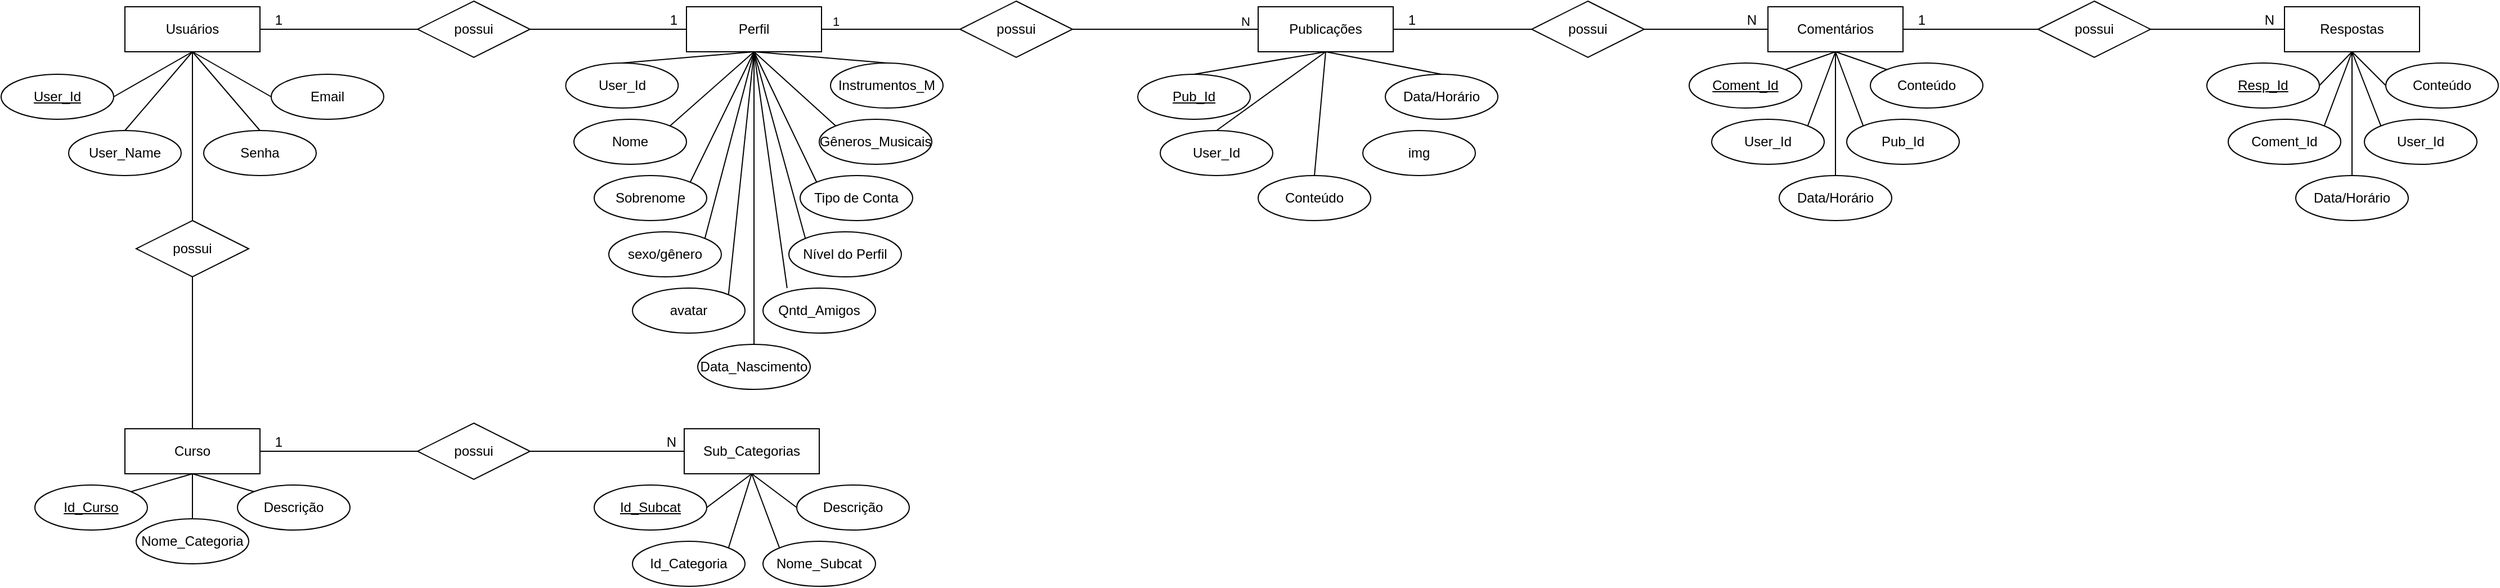 <mxfile version="21.1.7" type="device">
  <diagram name="Página-1" id="--PFs3C-LNsf1QlrHgfZ">
    <mxGraphModel dx="1257" dy="671" grid="1" gridSize="10" guides="1" tooltips="1" connect="1" arrows="1" fold="1" page="1" pageScale="1" pageWidth="827" pageHeight="1169" math="0" shadow="0">
      <root>
        <mxCell id="0" />
        <mxCell id="1" parent="0" />
        <mxCell id="8TRutvtICGxCqHpXNAIt-1" style="rounded=0;orthogonalLoop=1;jettySize=auto;html=1;exitX=0.5;exitY=1;exitDx=0;exitDy=0;entryX=0.5;entryY=0;entryDx=0;entryDy=0;endArrow=none;endFill=0;" edge="1" parent="1" source="8TRutvtICGxCqHpXNAIt-4" target="8TRutvtICGxCqHpXNAIt-75">
          <mxGeometry relative="1" as="geometry" />
        </mxCell>
        <mxCell id="8TRutvtICGxCqHpXNAIt-2" style="rounded=0;orthogonalLoop=1;jettySize=auto;html=1;exitX=0.5;exitY=1;exitDx=0;exitDy=0;entryX=0;entryY=0.5;entryDx=0;entryDy=0;endArrow=none;endFill=0;" edge="1" parent="1" source="8TRutvtICGxCqHpXNAIt-4" target="8TRutvtICGxCqHpXNAIt-6">
          <mxGeometry relative="1" as="geometry" />
        </mxCell>
        <mxCell id="8TRutvtICGxCqHpXNAIt-3" style="rounded=0;orthogonalLoop=1;jettySize=auto;html=1;exitX=0.5;exitY=1;exitDx=0;exitDy=0;entryX=0.5;entryY=0;entryDx=0;entryDy=0;endArrow=none;endFill=0;" edge="1" parent="1" source="8TRutvtICGxCqHpXNAIt-4" target="8TRutvtICGxCqHpXNAIt-80">
          <mxGeometry relative="1" as="geometry" />
        </mxCell>
        <mxCell id="8TRutvtICGxCqHpXNAIt-4" value="Usuários" style="whiteSpace=wrap;html=1;align=center;" vertex="1" parent="1">
          <mxGeometry x="170" y="390" width="120" height="40" as="geometry" />
        </mxCell>
        <mxCell id="8TRutvtICGxCqHpXNAIt-5" value="User_Id" style="ellipse;whiteSpace=wrap;html=1;align=center;fontStyle=4;" vertex="1" parent="1">
          <mxGeometry x="60" y="450" width="100" height="40" as="geometry" />
        </mxCell>
        <mxCell id="8TRutvtICGxCqHpXNAIt-6" value="Email" style="ellipse;whiteSpace=wrap;html=1;align=center;" vertex="1" parent="1">
          <mxGeometry x="300" y="450" width="100" height="40" as="geometry" />
        </mxCell>
        <mxCell id="8TRutvtICGxCqHpXNAIt-7" value="Senha" style="ellipse;whiteSpace=wrap;html=1;align=center;" vertex="1" parent="1">
          <mxGeometry x="240" y="500" width="100" height="40" as="geometry" />
        </mxCell>
        <mxCell id="8TRutvtICGxCqHpXNAIt-8" value="" style="endArrow=none;html=1;rounded=0;exitX=1;exitY=0.5;exitDx=0;exitDy=0;entryX=0.5;entryY=1;entryDx=0;entryDy=0;" edge="1" parent="1" source="8TRutvtICGxCqHpXNAIt-5" target="8TRutvtICGxCqHpXNAIt-4">
          <mxGeometry relative="1" as="geometry">
            <mxPoint x="350" y="370" as="sourcePoint" />
            <mxPoint x="510" y="370" as="targetPoint" />
          </mxGeometry>
        </mxCell>
        <mxCell id="8TRutvtICGxCqHpXNAIt-9" value="" style="endArrow=none;html=1;rounded=0;exitX=0.5;exitY=0;exitDx=0;exitDy=0;entryX=0.5;entryY=1;entryDx=0;entryDy=0;" edge="1" parent="1" source="8TRutvtICGxCqHpXNAIt-7" target="8TRutvtICGxCqHpXNAIt-4">
          <mxGeometry relative="1" as="geometry">
            <mxPoint x="680" y="290" as="sourcePoint" />
            <mxPoint x="840" y="290" as="targetPoint" />
          </mxGeometry>
        </mxCell>
        <mxCell id="8TRutvtICGxCqHpXNAIt-10" value="Curso" style="whiteSpace=wrap;html=1;align=center;" vertex="1" parent="1">
          <mxGeometry x="170" y="765" width="120" height="40" as="geometry" />
        </mxCell>
        <mxCell id="8TRutvtICGxCqHpXNAIt-11" value="Id_Curso" style="ellipse;whiteSpace=wrap;html=1;align=center;fontStyle=4;" vertex="1" parent="1">
          <mxGeometry x="90" y="815" width="100" height="40" as="geometry" />
        </mxCell>
        <mxCell id="8TRutvtICGxCqHpXNAIt-12" value="Descrição" style="ellipse;whiteSpace=wrap;html=1;align=center;" vertex="1" parent="1">
          <mxGeometry x="270" y="815" width="100" height="40" as="geometry" />
        </mxCell>
        <mxCell id="8TRutvtICGxCqHpXNAIt-13" value="Nome_Categoria" style="ellipse;whiteSpace=wrap;html=1;align=center;" vertex="1" parent="1">
          <mxGeometry x="180" y="845" width="100" height="40" as="geometry" />
        </mxCell>
        <mxCell id="8TRutvtICGxCqHpXNAIt-14" value="" style="endArrow=none;html=1;rounded=0;exitX=1;exitY=0;exitDx=0;exitDy=0;entryX=0.5;entryY=1;entryDx=0;entryDy=0;" edge="1" parent="1" source="8TRutvtICGxCqHpXNAIt-11" target="8TRutvtICGxCqHpXNAIt-10">
          <mxGeometry relative="1" as="geometry">
            <mxPoint x="680" y="715" as="sourcePoint" />
            <mxPoint x="840" y="715" as="targetPoint" />
          </mxGeometry>
        </mxCell>
        <mxCell id="8TRutvtICGxCqHpXNAIt-15" value="" style="endArrow=none;html=1;rounded=0;exitX=0.5;exitY=0;exitDx=0;exitDy=0;entryX=0.5;entryY=1;entryDx=0;entryDy=0;" edge="1" parent="1" source="8TRutvtICGxCqHpXNAIt-13" target="8TRutvtICGxCqHpXNAIt-10">
          <mxGeometry relative="1" as="geometry">
            <mxPoint x="680" y="715" as="sourcePoint" />
            <mxPoint x="840" y="715" as="targetPoint" />
          </mxGeometry>
        </mxCell>
        <mxCell id="8TRutvtICGxCqHpXNAIt-16" value="" style="endArrow=none;html=1;rounded=0;exitX=0;exitY=0;exitDx=0;exitDy=0;entryX=0.5;entryY=1;entryDx=0;entryDy=0;" edge="1" parent="1" source="8TRutvtICGxCqHpXNAIt-12" target="8TRutvtICGxCqHpXNAIt-10">
          <mxGeometry relative="1" as="geometry">
            <mxPoint x="680" y="715" as="sourcePoint" />
            <mxPoint x="840" y="715" as="targetPoint" />
          </mxGeometry>
        </mxCell>
        <mxCell id="8TRutvtICGxCqHpXNAIt-17" value="Sub_Categorias" style="whiteSpace=wrap;html=1;align=center;" vertex="1" parent="1">
          <mxGeometry x="667" y="765" width="120" height="40" as="geometry" />
        </mxCell>
        <mxCell id="8TRutvtICGxCqHpXNAIt-18" value="Id_Subcat" style="ellipse;whiteSpace=wrap;html=1;align=center;fontStyle=4;" vertex="1" parent="1">
          <mxGeometry x="587" y="815" width="100" height="40" as="geometry" />
        </mxCell>
        <mxCell id="8TRutvtICGxCqHpXNAIt-19" value="Id_Categoria" style="ellipse;whiteSpace=wrap;html=1;align=center;" vertex="1" parent="1">
          <mxGeometry x="621" y="865" width="100" height="40" as="geometry" />
        </mxCell>
        <mxCell id="8TRutvtICGxCqHpXNAIt-20" value="Nome_Subcat" style="ellipse;whiteSpace=wrap;html=1;align=center;" vertex="1" parent="1">
          <mxGeometry x="737" y="865" width="100" height="40" as="geometry" />
        </mxCell>
        <mxCell id="8TRutvtICGxCqHpXNAIt-21" value="Descrição" style="ellipse;whiteSpace=wrap;html=1;align=center;" vertex="1" parent="1">
          <mxGeometry x="767" y="815" width="100" height="40" as="geometry" />
        </mxCell>
        <mxCell id="8TRutvtICGxCqHpXNAIt-22" value="" style="endArrow=none;html=1;rounded=0;exitX=1;exitY=0.5;exitDx=0;exitDy=0;entryX=0.5;entryY=1;entryDx=0;entryDy=0;" edge="1" parent="1" source="8TRutvtICGxCqHpXNAIt-18" target="8TRutvtICGxCqHpXNAIt-17">
          <mxGeometry relative="1" as="geometry">
            <mxPoint x="837" y="595" as="sourcePoint" />
            <mxPoint x="727" y="805" as="targetPoint" />
          </mxGeometry>
        </mxCell>
        <mxCell id="8TRutvtICGxCqHpXNAIt-23" value="" style="endArrow=none;html=1;rounded=0;exitX=1;exitY=0;exitDx=0;exitDy=0;entryX=0.5;entryY=1;entryDx=0;entryDy=0;" edge="1" parent="1" source="8TRutvtICGxCqHpXNAIt-19" target="8TRutvtICGxCqHpXNAIt-17">
          <mxGeometry relative="1" as="geometry">
            <mxPoint x="837" y="595" as="sourcePoint" />
            <mxPoint x="997" y="595" as="targetPoint" />
          </mxGeometry>
        </mxCell>
        <mxCell id="8TRutvtICGxCqHpXNAIt-24" value="" style="endArrow=none;html=1;rounded=0;exitX=0;exitY=0;exitDx=0;exitDy=0;entryX=0.5;entryY=1;entryDx=0;entryDy=0;" edge="1" parent="1" source="8TRutvtICGxCqHpXNAIt-20" target="8TRutvtICGxCqHpXNAIt-17">
          <mxGeometry relative="1" as="geometry">
            <mxPoint x="837" y="595" as="sourcePoint" />
            <mxPoint x="997" y="595" as="targetPoint" />
          </mxGeometry>
        </mxCell>
        <mxCell id="8TRutvtICGxCqHpXNAIt-25" value="" style="endArrow=none;html=1;rounded=0;exitX=0;exitY=0.5;exitDx=0;exitDy=0;entryX=0.5;entryY=1;entryDx=0;entryDy=0;" edge="1" parent="1" source="8TRutvtICGxCqHpXNAIt-21" target="8TRutvtICGxCqHpXNAIt-17">
          <mxGeometry relative="1" as="geometry">
            <mxPoint x="837" y="595" as="sourcePoint" />
            <mxPoint x="997" y="595" as="targetPoint" />
          </mxGeometry>
        </mxCell>
        <mxCell id="8TRutvtICGxCqHpXNAIt-26" style="rounded=0;orthogonalLoop=1;jettySize=auto;html=1;exitX=0.5;exitY=0;exitDx=0;exitDy=0;entryX=0.5;entryY=1;entryDx=0;entryDy=0;endArrow=none;endFill=0;" edge="1" parent="1" source="8TRutvtICGxCqHpXNAIt-30" target="8TRutvtICGxCqHpXNAIt-33">
          <mxGeometry relative="1" as="geometry" />
        </mxCell>
        <mxCell id="8TRutvtICGxCqHpXNAIt-27" style="rounded=0;orthogonalLoop=1;jettySize=auto;html=1;exitX=0.5;exitY=0;exitDx=0;exitDy=0;entryX=0.5;entryY=1;entryDx=0;entryDy=0;endArrow=none;endFill=0;" edge="1" parent="1" source="8TRutvtICGxCqHpXNAIt-30" target="8TRutvtICGxCqHpXNAIt-76">
          <mxGeometry relative="1" as="geometry" />
        </mxCell>
        <mxCell id="8TRutvtICGxCqHpXNAIt-28" style="rounded=0;orthogonalLoop=1;jettySize=auto;html=1;exitX=0.5;exitY=0;exitDx=0;exitDy=0;entryX=0.5;entryY=1;entryDx=0;entryDy=0;endArrow=none;endFill=0;" edge="1" parent="1" source="8TRutvtICGxCqHpXNAIt-30" target="8TRutvtICGxCqHpXNAIt-35">
          <mxGeometry relative="1" as="geometry" />
        </mxCell>
        <mxCell id="8TRutvtICGxCqHpXNAIt-29" style="rounded=0;orthogonalLoop=1;jettySize=auto;html=1;exitX=0.5;exitY=0;exitDx=0;exitDy=0;entryX=0.5;entryY=1;entryDx=0;entryDy=0;endArrow=none;endFill=0;" edge="1" parent="1" source="8TRutvtICGxCqHpXNAIt-30" target="8TRutvtICGxCqHpXNAIt-40">
          <mxGeometry relative="1" as="geometry" />
        </mxCell>
        <mxCell id="8TRutvtICGxCqHpXNAIt-30" value="Publicações" style="whiteSpace=wrap;html=1;align=center;direction=west;" vertex="1" parent="1">
          <mxGeometry x="1177" y="390" width="120" height="40" as="geometry" />
        </mxCell>
        <mxCell id="8TRutvtICGxCqHpXNAIt-31" style="edgeStyle=none;rounded=0;orthogonalLoop=1;jettySize=auto;html=1;exitX=0.5;exitY=1;exitDx=0;exitDy=0;entryX=0.5;entryY=1;entryDx=0;entryDy=0;endArrow=none;endFill=0;" edge="1" parent="1" source="8TRutvtICGxCqHpXNAIt-32" target="8TRutvtICGxCqHpXNAIt-77">
          <mxGeometry relative="1" as="geometry" />
        </mxCell>
        <mxCell id="8TRutvtICGxCqHpXNAIt-32" value="Comentários&lt;span style=&quot;color: rgba(0, 0, 0, 0); font-family: monospace; font-size: 0px; text-align: start;&quot;&gt;%3CmxGraphModel%3E%3Croot%3E%3CmxCell%20id%3D%220%22%2F%3E%3CmxCell%20id%3D%221%22%20parent%3D%220%22%2F%3E%3CmxCell%20id%3D%222%22%20value%3D%22Sub_Cat%22%20style%3D%22whiteSpace%3Dwrap%3Bhtml%3D1%3Balign%3Dcenter%3B%22%20vertex%3D%221%22%20parent%3D%221%22%3E%3CmxGeometry%20x%3D%22460%22%20y%3D%22820%22%20width%3D%22120%22%20height%3D%2240%22%20as%3D%22geometry%22%2F%3E%3C%2FmxCell%3E%3C%2Froot%3E%3C%2FmxGraphModel%3E&lt;/span&gt;" style="whiteSpace=wrap;html=1;align=center;" vertex="1" parent="1">
          <mxGeometry x="1630" y="390" width="120" height="40" as="geometry" />
        </mxCell>
        <mxCell id="8TRutvtICGxCqHpXNAIt-33" value="Pub_Id" style="ellipse;whiteSpace=wrap;html=1;align=center;fontStyle=4;direction=west;" vertex="1" parent="1">
          <mxGeometry x="1070" y="450" width="100" height="40" as="geometry" />
        </mxCell>
        <mxCell id="8TRutvtICGxCqHpXNAIt-34" value="Coment_Id" style="ellipse;whiteSpace=wrap;html=1;align=center;fontStyle=4;" vertex="1" parent="1">
          <mxGeometry x="1560" y="440" width="100" height="40" as="geometry" />
        </mxCell>
        <mxCell id="8TRutvtICGxCqHpXNAIt-35" value="User_Id" style="ellipse;whiteSpace=wrap;html=1;align=center;direction=west;" vertex="1" parent="1">
          <mxGeometry x="1090" y="500" width="100" height="40" as="geometry" />
        </mxCell>
        <mxCell id="8TRutvtICGxCqHpXNAIt-36" value="img" style="ellipse;whiteSpace=wrap;html=1;align=center;direction=west;" vertex="1" parent="1">
          <mxGeometry x="1270" y="500" width="100" height="40" as="geometry" />
        </mxCell>
        <mxCell id="8TRutvtICGxCqHpXNAIt-37" value="Conteúdo" style="ellipse;whiteSpace=wrap;html=1;align=center;" vertex="1" parent="1">
          <mxGeometry x="1721" y="440" width="100" height="40" as="geometry" />
        </mxCell>
        <mxCell id="8TRutvtICGxCqHpXNAIt-38" value="Pub_Id" style="ellipse;whiteSpace=wrap;html=1;align=center;" vertex="1" parent="1">
          <mxGeometry x="1700" y="490" width="100" height="40" as="geometry" />
        </mxCell>
        <mxCell id="8TRutvtICGxCqHpXNAIt-39" value="User_Id" style="ellipse;whiteSpace=wrap;html=1;align=center;" vertex="1" parent="1">
          <mxGeometry x="1580" y="490" width="100" height="40" as="geometry" />
        </mxCell>
        <mxCell id="8TRutvtICGxCqHpXNAIt-40" value="Conteúdo" style="ellipse;whiteSpace=wrap;html=1;align=center;direction=west;" vertex="1" parent="1">
          <mxGeometry x="1177" y="540" width="100" height="40" as="geometry" />
        </mxCell>
        <mxCell id="8TRutvtICGxCqHpXNAIt-41" value="" style="endArrow=none;html=1;rounded=0;exitX=1;exitY=0;exitDx=0;exitDy=0;entryX=0.5;entryY=1;entryDx=0;entryDy=0;" edge="1" parent="1" source="8TRutvtICGxCqHpXNAIt-34" target="8TRutvtICGxCqHpXNAIt-32">
          <mxGeometry relative="1" as="geometry">
            <mxPoint x="1310" y="320" as="sourcePoint" />
            <mxPoint x="1470" y="320" as="targetPoint" />
          </mxGeometry>
        </mxCell>
        <mxCell id="8TRutvtICGxCqHpXNAIt-42" value="" style="endArrow=none;html=1;rounded=0;exitX=1;exitY=0;exitDx=0;exitDy=0;entryX=0.5;entryY=1;entryDx=0;entryDy=0;" edge="1" parent="1" source="8TRutvtICGxCqHpXNAIt-39" target="8TRutvtICGxCqHpXNAIt-32">
          <mxGeometry relative="1" as="geometry">
            <mxPoint x="1310" y="320" as="sourcePoint" />
            <mxPoint x="1470" y="320" as="targetPoint" />
          </mxGeometry>
        </mxCell>
        <mxCell id="8TRutvtICGxCqHpXNAIt-43" value="" style="endArrow=none;html=1;rounded=0;exitX=0;exitY=0;exitDx=0;exitDy=0;entryX=0.5;entryY=1;entryDx=0;entryDy=0;" edge="1" parent="1" source="8TRutvtICGxCqHpXNAIt-38" target="8TRutvtICGxCqHpXNAIt-32">
          <mxGeometry relative="1" as="geometry">
            <mxPoint x="1310" y="320" as="sourcePoint" />
            <mxPoint x="1470" y="320" as="targetPoint" />
          </mxGeometry>
        </mxCell>
        <mxCell id="8TRutvtICGxCqHpXNAIt-44" value="" style="endArrow=none;html=1;rounded=0;exitX=0;exitY=0;exitDx=0;exitDy=0;entryX=0.5;entryY=1;entryDx=0;entryDy=0;" edge="1" parent="1" source="8TRutvtICGxCqHpXNAIt-37" target="8TRutvtICGxCqHpXNAIt-32">
          <mxGeometry relative="1" as="geometry">
            <mxPoint x="1310" y="320" as="sourcePoint" />
            <mxPoint x="1470" y="320" as="targetPoint" />
          </mxGeometry>
        </mxCell>
        <mxCell id="8TRutvtICGxCqHpXNAIt-45" value="possui" style="shape=rhombus;perimeter=rhombusPerimeter;whiteSpace=wrap;html=1;align=center;" vertex="1" parent="1">
          <mxGeometry x="430" y="760" width="100" height="50" as="geometry" />
        </mxCell>
        <mxCell id="8TRutvtICGxCqHpXNAIt-46" value="" style="endArrow=none;html=1;rounded=0;entryX=1;entryY=0.5;entryDx=0;entryDy=0;exitX=0;exitY=0.5;exitDx=0;exitDy=0;" edge="1" parent="1" source="8TRutvtICGxCqHpXNAIt-45" target="8TRutvtICGxCqHpXNAIt-10">
          <mxGeometry relative="1" as="geometry">
            <mxPoint x="464" y="735" as="sourcePoint" />
            <mxPoint x="304" y="735" as="targetPoint" />
          </mxGeometry>
        </mxCell>
        <mxCell id="8TRutvtICGxCqHpXNAIt-47" value="1" style="resizable=0;html=1;align=right;verticalAlign=bottom;" connectable="0" vertex="1" parent="8TRutvtICGxCqHpXNAIt-46">
          <mxGeometry x="1" relative="1" as="geometry">
            <mxPoint x="20" as="offset" />
          </mxGeometry>
        </mxCell>
        <mxCell id="8TRutvtICGxCqHpXNAIt-48" value="" style="endArrow=none;html=1;rounded=0;exitX=1;exitY=0.5;exitDx=0;exitDy=0;entryX=0;entryY=0.5;entryDx=0;entryDy=0;" edge="1" parent="1" source="8TRutvtICGxCqHpXNAIt-45" target="8TRutvtICGxCqHpXNAIt-17">
          <mxGeometry relative="1" as="geometry">
            <mxPoint x="430" y="685" as="sourcePoint" />
            <mxPoint x="590" y="685" as="targetPoint" />
          </mxGeometry>
        </mxCell>
        <mxCell id="8TRutvtICGxCqHpXNAIt-49" value="N" style="resizable=0;html=1;align=right;verticalAlign=bottom;" connectable="0" vertex="1" parent="8TRutvtICGxCqHpXNAIt-48">
          <mxGeometry x="1" relative="1" as="geometry">
            <mxPoint x="-7" as="offset" />
          </mxGeometry>
        </mxCell>
        <mxCell id="8TRutvtICGxCqHpXNAIt-109" style="rounded=0;orthogonalLoop=1;jettySize=auto;html=1;exitX=1;exitY=0.5;exitDx=0;exitDy=0;entryX=1;entryY=0.5;entryDx=0;entryDy=0;endArrow=none;endFill=0;" edge="1" parent="1" source="8TRutvtICGxCqHpXNAIt-50" target="8TRutvtICGxCqHpXNAIt-98">
          <mxGeometry relative="1" as="geometry" />
        </mxCell>
        <mxCell id="8TRutvtICGxCqHpXNAIt-50" value="possui" style="shape=rhombus;perimeter=rhombusPerimeter;whiteSpace=wrap;html=1;align=center;" vertex="1" parent="1">
          <mxGeometry x="430" y="385" width="100" height="50" as="geometry" />
        </mxCell>
        <mxCell id="8TRutvtICGxCqHpXNAIt-51" value="" style="endArrow=none;html=1;rounded=0;entryX=1;entryY=0.5;entryDx=0;entryDy=0;" edge="1" parent="1" target="8TRutvtICGxCqHpXNAIt-4">
          <mxGeometry relative="1" as="geometry">
            <mxPoint x="430" y="410" as="sourcePoint" />
            <mxPoint x="440" y="420" as="targetPoint" />
          </mxGeometry>
        </mxCell>
        <mxCell id="8TRutvtICGxCqHpXNAIt-52" value="1" style="resizable=0;html=1;align=right;verticalAlign=bottom;" connectable="0" vertex="1" parent="8TRutvtICGxCqHpXNAIt-51">
          <mxGeometry x="1" relative="1" as="geometry">
            <mxPoint x="20" as="offset" />
          </mxGeometry>
        </mxCell>
        <mxCell id="8TRutvtICGxCqHpXNAIt-55" value="possui" style="shape=rhombus;perimeter=rhombusPerimeter;whiteSpace=wrap;html=1;align=center;" vertex="1" parent="1">
          <mxGeometry x="1420" y="385" width="100" height="50" as="geometry" />
        </mxCell>
        <mxCell id="8TRutvtICGxCqHpXNAIt-56" value="" style="endArrow=none;html=1;rounded=0;entryX=0;entryY=0.5;entryDx=0;entryDy=0;exitX=0;exitY=0.5;exitDx=0;exitDy=0;" edge="1" parent="1" source="8TRutvtICGxCqHpXNAIt-55" target="8TRutvtICGxCqHpXNAIt-30">
          <mxGeometry relative="1" as="geometry">
            <mxPoint x="1410" y="430" as="sourcePoint" />
            <mxPoint x="1250" y="430" as="targetPoint" />
          </mxGeometry>
        </mxCell>
        <mxCell id="8TRutvtICGxCqHpXNAIt-57" value="1" style="resizable=0;html=1;align=right;verticalAlign=bottom;" connectable="0" vertex="1" parent="8TRutvtICGxCqHpXNAIt-56">
          <mxGeometry x="1" relative="1" as="geometry">
            <mxPoint x="20" as="offset" />
          </mxGeometry>
        </mxCell>
        <mxCell id="8TRutvtICGxCqHpXNAIt-58" value="" style="endArrow=none;html=1;rounded=0;exitX=1;exitY=0.5;exitDx=0;exitDy=0;entryX=0;entryY=0.5;entryDx=0;entryDy=0;" edge="1" parent="1" source="8TRutvtICGxCqHpXNAIt-55" target="8TRutvtICGxCqHpXNAIt-32">
          <mxGeometry relative="1" as="geometry">
            <mxPoint x="1250" y="430" as="sourcePoint" />
            <mxPoint x="1410" y="430" as="targetPoint" />
          </mxGeometry>
        </mxCell>
        <mxCell id="8TRutvtICGxCqHpXNAIt-59" value="N" style="resizable=0;html=1;align=right;verticalAlign=bottom;" connectable="0" vertex="1" parent="8TRutvtICGxCqHpXNAIt-58">
          <mxGeometry x="1" relative="1" as="geometry">
            <mxPoint x="-10" as="offset" />
          </mxGeometry>
        </mxCell>
        <mxCell id="8TRutvtICGxCqHpXNAIt-60" style="edgeStyle=none;rounded=0;orthogonalLoop=1;jettySize=auto;html=1;exitX=0.5;exitY=1;exitDx=0;exitDy=0;entryX=0.5;entryY=1;entryDx=0;entryDy=0;endArrow=none;endFill=0;" edge="1" parent="1" source="8TRutvtICGxCqHpXNAIt-61" target="8TRutvtICGxCqHpXNAIt-78">
          <mxGeometry relative="1" as="geometry" />
        </mxCell>
        <mxCell id="8TRutvtICGxCqHpXNAIt-61" value="Respostas" style="whiteSpace=wrap;html=1;align=center;" vertex="1" parent="1">
          <mxGeometry x="2089" y="390" width="120" height="40" as="geometry" />
        </mxCell>
        <mxCell id="8TRutvtICGxCqHpXNAIt-62" value="Resp_Id" style="ellipse;whiteSpace=wrap;html=1;align=center;fontStyle=4;" vertex="1" parent="1">
          <mxGeometry x="2020" y="440" width="100" height="40" as="geometry" />
        </mxCell>
        <mxCell id="8TRutvtICGxCqHpXNAIt-63" value="Coment_Id" style="ellipse;whiteSpace=wrap;html=1;align=center;" vertex="1" parent="1">
          <mxGeometry x="2039" y="490" width="100" height="40" as="geometry" />
        </mxCell>
        <mxCell id="8TRutvtICGxCqHpXNAIt-64" value="User_Id" style="ellipse;whiteSpace=wrap;html=1;align=center;" vertex="1" parent="1">
          <mxGeometry x="2160" y="490" width="100" height="40" as="geometry" />
        </mxCell>
        <mxCell id="8TRutvtICGxCqHpXNAIt-65" value="Conteúdo" style="ellipse;whiteSpace=wrap;html=1;align=center;" vertex="1" parent="1">
          <mxGeometry x="2179" y="440" width="100" height="40" as="geometry" />
        </mxCell>
        <mxCell id="8TRutvtICGxCqHpXNAIt-66" value="" style="endArrow=none;html=1;rounded=0;exitX=1;exitY=0.5;exitDx=0;exitDy=0;entryX=0.5;entryY=1;entryDx=0;entryDy=0;" edge="1" parent="1" source="8TRutvtICGxCqHpXNAIt-62" target="8TRutvtICGxCqHpXNAIt-61">
          <mxGeometry relative="1" as="geometry">
            <mxPoint x="1469" y="320" as="sourcePoint" />
            <mxPoint x="1629" y="320" as="targetPoint" />
          </mxGeometry>
        </mxCell>
        <mxCell id="8TRutvtICGxCqHpXNAIt-67" value="" style="endArrow=none;html=1;rounded=0;exitX=0;exitY=0.5;exitDx=0;exitDy=0;entryX=0.5;entryY=1;entryDx=0;entryDy=0;" edge="1" parent="1" source="8TRutvtICGxCqHpXNAIt-65" target="8TRutvtICGxCqHpXNAIt-61">
          <mxGeometry relative="1" as="geometry">
            <mxPoint x="1469" y="320" as="sourcePoint" />
            <mxPoint x="1629" y="320" as="targetPoint" />
          </mxGeometry>
        </mxCell>
        <mxCell id="8TRutvtICGxCqHpXNAIt-68" value="" style="endArrow=none;html=1;rounded=0;exitX=1;exitY=0;exitDx=0;exitDy=0;entryX=0.5;entryY=1;entryDx=0;entryDy=0;" edge="1" parent="1" source="8TRutvtICGxCqHpXNAIt-63" target="8TRutvtICGxCqHpXNAIt-61">
          <mxGeometry relative="1" as="geometry">
            <mxPoint x="1469" y="320" as="sourcePoint" />
            <mxPoint x="2149" y="440" as="targetPoint" />
          </mxGeometry>
        </mxCell>
        <mxCell id="8TRutvtICGxCqHpXNAIt-69" value="" style="endArrow=none;html=1;rounded=0;exitX=0;exitY=0;exitDx=0;exitDy=0;entryX=0.5;entryY=1;entryDx=0;entryDy=0;" edge="1" parent="1" source="8TRutvtICGxCqHpXNAIt-64" target="8TRutvtICGxCqHpXNAIt-61">
          <mxGeometry relative="1" as="geometry">
            <mxPoint x="1469" y="320" as="sourcePoint" />
            <mxPoint x="1629" y="320" as="targetPoint" />
          </mxGeometry>
        </mxCell>
        <mxCell id="8TRutvtICGxCqHpXNAIt-70" value="" style="endArrow=none;html=1;rounded=0;exitX=1;exitY=0.5;exitDx=0;exitDy=0;" edge="1" parent="1" source="8TRutvtICGxCqHpXNAIt-32">
          <mxGeometry relative="1" as="geometry">
            <mxPoint x="2080" y="490" as="sourcePoint" />
            <mxPoint x="1750" y="410" as="targetPoint" />
            <Array as="points">
              <mxPoint x="1870" y="410" />
            </Array>
          </mxGeometry>
        </mxCell>
        <mxCell id="8TRutvtICGxCqHpXNAIt-71" value="1" style="resizable=0;html=1;align=right;verticalAlign=bottom;" connectable="0" vertex="1" parent="8TRutvtICGxCqHpXNAIt-70">
          <mxGeometry x="1" relative="1" as="geometry">
            <mxPoint x="20" as="offset" />
          </mxGeometry>
        </mxCell>
        <mxCell id="8TRutvtICGxCqHpXNAIt-72" value="possui" style="shape=rhombus;perimeter=rhombusPerimeter;whiteSpace=wrap;html=1;align=center;" vertex="1" parent="1">
          <mxGeometry x="1870" y="385" width="100" height="50" as="geometry" />
        </mxCell>
        <mxCell id="8TRutvtICGxCqHpXNAIt-73" value="" style="endArrow=none;html=1;rounded=0;exitX=1;exitY=0.5;exitDx=0;exitDy=0;entryX=0;entryY=0.5;entryDx=0;entryDy=0;" edge="1" parent="1" source="8TRutvtICGxCqHpXNAIt-72" target="8TRutvtICGxCqHpXNAIt-61">
          <mxGeometry relative="1" as="geometry">
            <mxPoint x="1960" y="290" as="sourcePoint" />
            <mxPoint x="2120" y="290" as="targetPoint" />
          </mxGeometry>
        </mxCell>
        <mxCell id="8TRutvtICGxCqHpXNAIt-74" value="N" style="resizable=0;html=1;align=right;verticalAlign=bottom;" connectable="0" vertex="1" parent="8TRutvtICGxCqHpXNAIt-73">
          <mxGeometry x="1" relative="1" as="geometry">
            <mxPoint x="-9" as="offset" />
          </mxGeometry>
        </mxCell>
        <mxCell id="8TRutvtICGxCqHpXNAIt-75" value="User_Name" style="ellipse;whiteSpace=wrap;html=1;align=center;" vertex="1" parent="1">
          <mxGeometry x="120" y="500" width="100" height="40" as="geometry" />
        </mxCell>
        <mxCell id="8TRutvtICGxCqHpXNAIt-76" value="Data/Horário" style="ellipse;whiteSpace=wrap;html=1;align=center;direction=west;" vertex="1" parent="1">
          <mxGeometry x="1290" y="450" width="100" height="40" as="geometry" />
        </mxCell>
        <mxCell id="8TRutvtICGxCqHpXNAIt-77" value="Data/Horário" style="ellipse;whiteSpace=wrap;html=1;align=center;direction=west;" vertex="1" parent="1">
          <mxGeometry x="1640" y="540" width="100" height="40" as="geometry" />
        </mxCell>
        <mxCell id="8TRutvtICGxCqHpXNAIt-78" value="Data/Horário" style="ellipse;whiteSpace=wrap;html=1;align=center;direction=west;" vertex="1" parent="1">
          <mxGeometry x="2099" y="540" width="100" height="40" as="geometry" />
        </mxCell>
        <mxCell id="8TRutvtICGxCqHpXNAIt-79" style="rounded=0;orthogonalLoop=1;jettySize=auto;html=1;exitX=0.5;exitY=1;exitDx=0;exitDy=0;entryX=0.5;entryY=0;entryDx=0;entryDy=0;endArrow=none;endFill=0;" edge="1" parent="1" source="8TRutvtICGxCqHpXNAIt-80" target="8TRutvtICGxCqHpXNAIt-10">
          <mxGeometry relative="1" as="geometry" />
        </mxCell>
        <mxCell id="8TRutvtICGxCqHpXNAIt-80" value="possui" style="shape=rhombus;perimeter=rhombusPerimeter;whiteSpace=wrap;html=1;align=center;" vertex="1" parent="1">
          <mxGeometry x="180" y="580" width="100" height="50" as="geometry" />
        </mxCell>
        <mxCell id="8TRutvtICGxCqHpXNAIt-94" style="rounded=0;orthogonalLoop=1;jettySize=auto;html=1;exitX=0.5;exitY=0;exitDx=0;exitDy=0;entryX=0.5;entryY=1;entryDx=0;entryDy=0;endArrow=none;endFill=0;" edge="1" parent="1" source="8TRutvtICGxCqHpXNAIt-98" target="8TRutvtICGxCqHpXNAIt-99">
          <mxGeometry relative="1" as="geometry" />
        </mxCell>
        <mxCell id="8TRutvtICGxCqHpXNAIt-95" style="rounded=0;orthogonalLoop=1;jettySize=auto;html=1;exitX=0.5;exitY=0;exitDx=0;exitDy=0;entryX=0.5;entryY=1;entryDx=0;entryDy=0;endArrow=none;endFill=0;" edge="1" parent="1" source="8TRutvtICGxCqHpXNAIt-98" target="8TRutvtICGxCqHpXNAIt-107">
          <mxGeometry relative="1" as="geometry" />
        </mxCell>
        <mxCell id="8TRutvtICGxCqHpXNAIt-97" style="rounded=0;orthogonalLoop=1;jettySize=auto;html=1;exitX=0.5;exitY=0;exitDx=0;exitDy=0;entryX=0.5;entryY=1;entryDx=0;entryDy=0;endArrow=none;endFill=0;" edge="1" parent="1" source="8TRutvtICGxCqHpXNAIt-98" target="8TRutvtICGxCqHpXNAIt-102">
          <mxGeometry relative="1" as="geometry" />
        </mxCell>
        <mxCell id="8TRutvtICGxCqHpXNAIt-110" style="rounded=0;orthogonalLoop=1;jettySize=auto;html=1;exitX=0;exitY=0.5;exitDx=0;exitDy=0;entryX=0;entryY=0.5;entryDx=0;entryDy=0;endArrow=none;endFill=0;" edge="1" parent="1" source="8TRutvtICGxCqHpXNAIt-98" target="8TRutvtICGxCqHpXNAIt-104">
          <mxGeometry relative="1" as="geometry" />
        </mxCell>
        <mxCell id="8TRutvtICGxCqHpXNAIt-127" style="edgeStyle=none;shape=connector;rounded=0;orthogonalLoop=1;jettySize=auto;html=1;exitX=0.5;exitY=0;exitDx=0;exitDy=0;entryX=0;entryY=1;entryDx=0;entryDy=0;labelBackgroundColor=default;strokeColor=default;fontFamily=Helvetica;fontSize=11;fontColor=default;endArrow=none;endFill=0;" edge="1" parent="1" source="8TRutvtICGxCqHpXNAIt-98" target="8TRutvtICGxCqHpXNAIt-100">
          <mxGeometry relative="1" as="geometry" />
        </mxCell>
        <mxCell id="8TRutvtICGxCqHpXNAIt-128" style="edgeStyle=none;shape=connector;rounded=0;orthogonalLoop=1;jettySize=auto;html=1;exitX=0.5;exitY=0;exitDx=0;exitDy=0;entryX=0;entryY=1;entryDx=0;entryDy=0;labelBackgroundColor=default;strokeColor=default;fontFamily=Helvetica;fontSize=11;fontColor=default;endArrow=none;endFill=0;" edge="1" parent="1" source="8TRutvtICGxCqHpXNAIt-98" target="8TRutvtICGxCqHpXNAIt-119">
          <mxGeometry relative="1" as="geometry" />
        </mxCell>
        <mxCell id="8TRutvtICGxCqHpXNAIt-129" style="edgeStyle=none;shape=connector;rounded=0;orthogonalLoop=1;jettySize=auto;html=1;exitX=0.5;exitY=0;exitDx=0;exitDy=0;entryX=0;entryY=1;entryDx=0;entryDy=0;labelBackgroundColor=default;strokeColor=default;fontFamily=Helvetica;fontSize=11;fontColor=default;endArrow=none;endFill=0;" edge="1" parent="1" source="8TRutvtICGxCqHpXNAIt-98" target="8TRutvtICGxCqHpXNAIt-121">
          <mxGeometry relative="1" as="geometry" />
        </mxCell>
        <mxCell id="8TRutvtICGxCqHpXNAIt-130" style="edgeStyle=none;shape=connector;rounded=0;orthogonalLoop=1;jettySize=auto;html=1;exitX=0.5;exitY=0;exitDx=0;exitDy=0;entryX=0;entryY=1;entryDx=0;entryDy=0;labelBackgroundColor=default;strokeColor=default;fontFamily=Helvetica;fontSize=11;fontColor=default;endArrow=none;endFill=0;" edge="1" parent="1" source="8TRutvtICGxCqHpXNAIt-98" target="8TRutvtICGxCqHpXNAIt-126">
          <mxGeometry relative="1" as="geometry" />
        </mxCell>
        <mxCell id="8TRutvtICGxCqHpXNAIt-131" style="edgeStyle=none;shape=connector;rounded=0;orthogonalLoop=1;jettySize=auto;html=1;exitX=0.5;exitY=0;exitDx=0;exitDy=0;entryX=1;entryY=1;entryDx=0;entryDy=0;labelBackgroundColor=default;strokeColor=default;fontFamily=Helvetica;fontSize=11;fontColor=default;endArrow=none;endFill=0;" edge="1" parent="1" source="8TRutvtICGxCqHpXNAIt-98" target="8TRutvtICGxCqHpXNAIt-101">
          <mxGeometry relative="1" as="geometry" />
        </mxCell>
        <mxCell id="8TRutvtICGxCqHpXNAIt-132" style="edgeStyle=none;shape=connector;rounded=0;orthogonalLoop=1;jettySize=auto;html=1;exitX=0.5;exitY=0;exitDx=0;exitDy=0;entryX=1;entryY=1;entryDx=0;entryDy=0;labelBackgroundColor=default;strokeColor=default;fontFamily=Helvetica;fontSize=11;fontColor=default;endArrow=none;endFill=0;" edge="1" parent="1" source="8TRutvtICGxCqHpXNAIt-98" target="8TRutvtICGxCqHpXNAIt-120">
          <mxGeometry relative="1" as="geometry" />
        </mxCell>
        <mxCell id="8TRutvtICGxCqHpXNAIt-133" style="edgeStyle=none;shape=connector;rounded=0;orthogonalLoop=1;jettySize=auto;html=1;exitX=0.5;exitY=0;exitDx=0;exitDy=0;entryX=1;entryY=1;entryDx=0;entryDy=0;labelBackgroundColor=default;strokeColor=default;fontFamily=Helvetica;fontSize=11;fontColor=default;endArrow=none;endFill=0;" edge="1" parent="1" source="8TRutvtICGxCqHpXNAIt-98" target="8TRutvtICGxCqHpXNAIt-123">
          <mxGeometry relative="1" as="geometry" />
        </mxCell>
        <mxCell id="8TRutvtICGxCqHpXNAIt-134" style="edgeStyle=none;shape=connector;rounded=0;orthogonalLoop=1;jettySize=auto;html=1;exitX=0.5;exitY=0;exitDx=0;exitDy=0;entryX=0.786;entryY=1;entryDx=0;entryDy=0;entryPerimeter=0;labelBackgroundColor=default;strokeColor=default;fontFamily=Helvetica;fontSize=11;fontColor=default;endArrow=none;endFill=0;" edge="1" parent="1" source="8TRutvtICGxCqHpXNAIt-98" target="8TRutvtICGxCqHpXNAIt-125">
          <mxGeometry relative="1" as="geometry" />
        </mxCell>
        <mxCell id="8TRutvtICGxCqHpXNAIt-98" value="Perfil" style="whiteSpace=wrap;html=1;align=center;direction=west;" vertex="1" parent="1">
          <mxGeometry x="669" y="390" width="120" height="40" as="geometry" />
        </mxCell>
        <mxCell id="8TRutvtICGxCqHpXNAIt-99" value="User_Id" style="ellipse;whiteSpace=wrap;html=1;align=center;fontStyle=0;direction=west;" vertex="1" parent="1">
          <mxGeometry x="561.67" y="440" width="100" height="40" as="geometry" />
        </mxCell>
        <mxCell id="8TRutvtICGxCqHpXNAIt-100" value="Nome" style="ellipse;whiteSpace=wrap;html=1;align=center;direction=west;" vertex="1" parent="1">
          <mxGeometry x="569" y="490" width="100" height="40" as="geometry" />
        </mxCell>
        <mxCell id="8TRutvtICGxCqHpXNAIt-101" value="Gêneros_Musicais" style="ellipse;whiteSpace=wrap;html=1;align=center;direction=west;" vertex="1" parent="1">
          <mxGeometry x="787" y="490" width="100" height="40" as="geometry" />
        </mxCell>
        <mxCell id="8TRutvtICGxCqHpXNAIt-102" value="Data_Nascimento" style="ellipse;whiteSpace=wrap;html=1;align=center;direction=west;" vertex="1" parent="1">
          <mxGeometry x="679" y="690" width="100" height="40" as="geometry" />
        </mxCell>
        <mxCell id="8TRutvtICGxCqHpXNAIt-103" value="1" style="resizable=0;html=1;align=right;verticalAlign=bottom;" connectable="0" vertex="1" parent="1">
          <mxGeometry x="661.667" y="410" as="geometry" />
        </mxCell>
        <mxCell id="8TRutvtICGxCqHpXNAIt-111" style="edgeStyle=none;shape=connector;rounded=0;orthogonalLoop=1;jettySize=auto;html=1;exitX=1;exitY=0.5;exitDx=0;exitDy=0;entryX=1;entryY=0.5;entryDx=0;entryDy=0;labelBackgroundColor=default;strokeColor=default;fontFamily=Helvetica;fontSize=11;fontColor=default;endArrow=none;endFill=0;" edge="1" parent="1" source="8TRutvtICGxCqHpXNAIt-104" target="8TRutvtICGxCqHpXNAIt-30">
          <mxGeometry relative="1" as="geometry" />
        </mxCell>
        <mxCell id="8TRutvtICGxCqHpXNAIt-104" value="possui" style="shape=rhombus;perimeter=rhombusPerimeter;whiteSpace=wrap;html=1;align=center;" vertex="1" parent="1">
          <mxGeometry x="912" y="385" width="100" height="50" as="geometry" />
        </mxCell>
        <mxCell id="8TRutvtICGxCqHpXNAIt-107" value="Instrumentos_M" style="ellipse;whiteSpace=wrap;html=1;align=center;direction=west;" vertex="1" parent="1">
          <mxGeometry x="797" y="440" width="100" height="40" as="geometry" />
        </mxCell>
        <mxCell id="8TRutvtICGxCqHpXNAIt-117" value="1" style="text;whiteSpace=wrap;html=1;fontSize=11;fontFamily=Helvetica;fontColor=default;" vertex="1" parent="1">
          <mxGeometry x="797" y="390" width="40" height="40" as="geometry" />
        </mxCell>
        <mxCell id="8TRutvtICGxCqHpXNAIt-118" value="N" style="text;whiteSpace=wrap;html=1;fontSize=11;fontFamily=Helvetica;fontColor=default;" vertex="1" parent="1">
          <mxGeometry x="1160" y="390" width="40" height="40" as="geometry" />
        </mxCell>
        <mxCell id="8TRutvtICGxCqHpXNAIt-119" value="Sobrenome" style="ellipse;whiteSpace=wrap;html=1;align=center;fontStyle=0;direction=west;" vertex="1" parent="1">
          <mxGeometry x="587" y="540" width="100" height="40" as="geometry" />
        </mxCell>
        <mxCell id="8TRutvtICGxCqHpXNAIt-120" value="Tipo de Conta" style="ellipse;whiteSpace=wrap;html=1;align=center;direction=west;" vertex="1" parent="1">
          <mxGeometry x="770" y="540" width="100" height="40" as="geometry" />
        </mxCell>
        <mxCell id="8TRutvtICGxCqHpXNAIt-121" value="sexo/gênero" style="ellipse;whiteSpace=wrap;html=1;align=center;fontStyle=0;direction=west;" vertex="1" parent="1">
          <mxGeometry x="600" y="590" width="100" height="40" as="geometry" />
        </mxCell>
        <mxCell id="8TRutvtICGxCqHpXNAIt-123" value="Nível do Perfil" style="ellipse;whiteSpace=wrap;html=1;align=center;fontStyle=0;direction=west;" vertex="1" parent="1">
          <mxGeometry x="760" y="590" width="100" height="40" as="geometry" />
        </mxCell>
        <mxCell id="8TRutvtICGxCqHpXNAIt-125" value="Qntd_Amigos" style="ellipse;whiteSpace=wrap;html=1;align=center;fontStyle=0;direction=west;" vertex="1" parent="1">
          <mxGeometry x="737" y="640" width="100" height="40" as="geometry" />
        </mxCell>
        <mxCell id="8TRutvtICGxCqHpXNAIt-126" value="avatar" style="ellipse;whiteSpace=wrap;html=1;align=center;fontStyle=0;direction=west;" vertex="1" parent="1">
          <mxGeometry x="621" y="640" width="100" height="40" as="geometry" />
        </mxCell>
      </root>
    </mxGraphModel>
  </diagram>
</mxfile>
